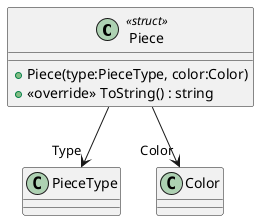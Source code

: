 @startuml
class Piece <<struct>> {
    + Piece(type:PieceType, color:Color)
    + <<override>> ToString() : string
}
Piece --> "Type" PieceType
Piece --> "Color" Color
@enduml
